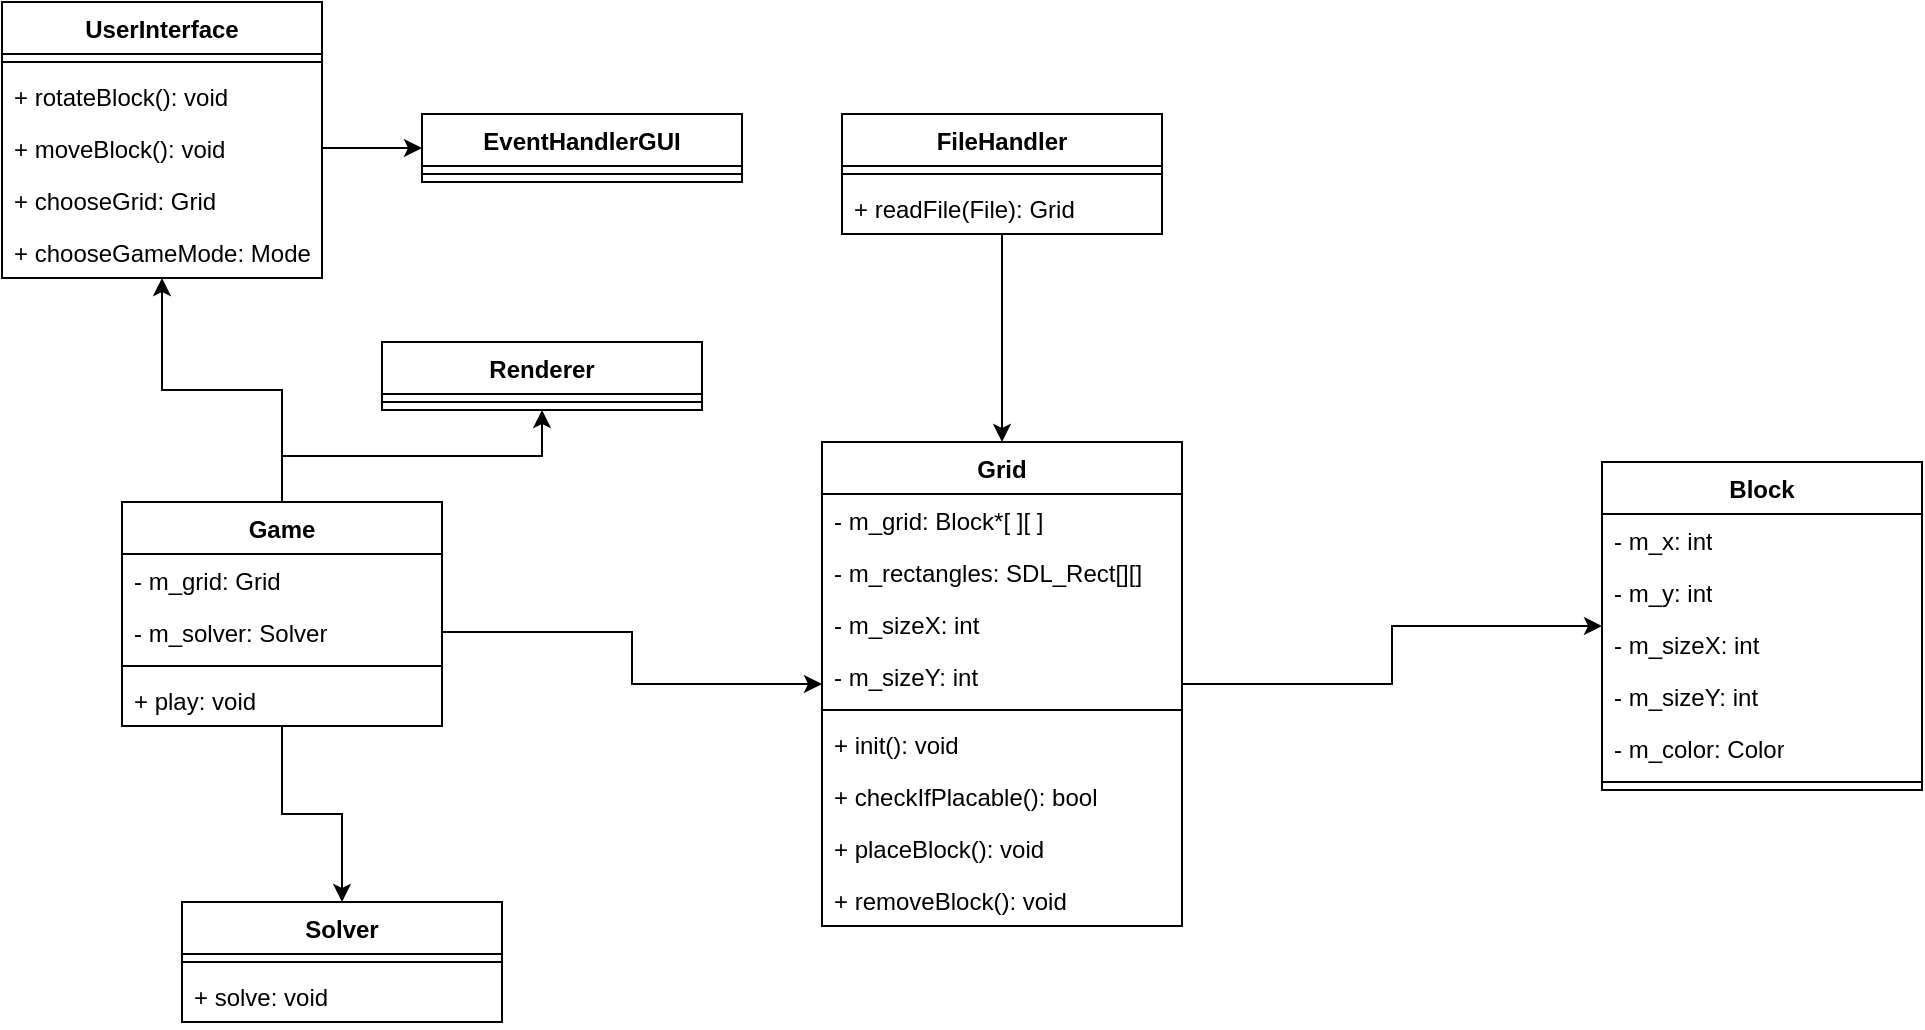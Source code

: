 <mxfile version="21.6.5" type="device">
  <diagram name="Page-1" id="7e0a89b8-554c-2b80-1dc8-d5c74ca68de4">
    <mxGraphModel dx="1434" dy="750" grid="1" gridSize="10" guides="1" tooltips="1" connect="1" arrows="1" fold="1" page="1" pageScale="1" pageWidth="1100" pageHeight="850" background="none" math="0" shadow="0">
      <root>
        <mxCell id="0" />
        <mxCell id="1" parent="0" />
        <mxCell id="_v9gh2ipqmUqnBEXRukq-67" style="edgeStyle=orthogonalEdgeStyle;rounded=0;orthogonalLoop=1;jettySize=auto;html=1;" edge="1" parent="1" source="_v9gh2ipqmUqnBEXRukq-6" target="_v9gh2ipqmUqnBEXRukq-47">
          <mxGeometry relative="1" as="geometry" />
        </mxCell>
        <mxCell id="_v9gh2ipqmUqnBEXRukq-68" style="edgeStyle=orthogonalEdgeStyle;rounded=0;orthogonalLoop=1;jettySize=auto;html=1;" edge="1" parent="1" source="_v9gh2ipqmUqnBEXRukq-6" target="_v9gh2ipqmUqnBEXRukq-18">
          <mxGeometry relative="1" as="geometry" />
        </mxCell>
        <mxCell id="_v9gh2ipqmUqnBEXRukq-69" style="edgeStyle=orthogonalEdgeStyle;rounded=0;orthogonalLoop=1;jettySize=auto;html=1;" edge="1" parent="1" source="_v9gh2ipqmUqnBEXRukq-6" target="_v9gh2ipqmUqnBEXRukq-27">
          <mxGeometry relative="1" as="geometry" />
        </mxCell>
        <mxCell id="_v9gh2ipqmUqnBEXRukq-6" value="Game" style="swimlane;fontStyle=1;align=center;verticalAlign=top;childLayout=stackLayout;horizontal=1;startSize=26;horizontalStack=0;resizeParent=1;resizeParentMax=0;resizeLast=0;collapsible=1;marginBottom=0;whiteSpace=wrap;html=1;" vertex="1" parent="1">
          <mxGeometry x="150" y="430" width="160" height="112" as="geometry" />
        </mxCell>
        <mxCell id="_v9gh2ipqmUqnBEXRukq-7" value="- m_grid: Grid" style="text;strokeColor=none;fillColor=none;align=left;verticalAlign=top;spacingLeft=4;spacingRight=4;overflow=hidden;rotatable=0;points=[[0,0.5],[1,0.5]];portConstraint=eastwest;whiteSpace=wrap;html=1;" vertex="1" parent="_v9gh2ipqmUqnBEXRukq-6">
          <mxGeometry y="26" width="160" height="26" as="geometry" />
        </mxCell>
        <mxCell id="_v9gh2ipqmUqnBEXRukq-22" value="- m_solver: Solver" style="text;strokeColor=none;fillColor=none;align=left;verticalAlign=top;spacingLeft=4;spacingRight=4;overflow=hidden;rotatable=0;points=[[0,0.5],[1,0.5]];portConstraint=eastwest;whiteSpace=wrap;html=1;" vertex="1" parent="_v9gh2ipqmUqnBEXRukq-6">
          <mxGeometry y="52" width="160" height="26" as="geometry" />
        </mxCell>
        <mxCell id="_v9gh2ipqmUqnBEXRukq-8" value="" style="line;strokeWidth=1;fillColor=none;align=left;verticalAlign=middle;spacingTop=-1;spacingLeft=3;spacingRight=3;rotatable=0;labelPosition=right;points=[];portConstraint=eastwest;strokeColor=inherit;" vertex="1" parent="_v9gh2ipqmUqnBEXRukq-6">
          <mxGeometry y="78" width="160" height="8" as="geometry" />
        </mxCell>
        <mxCell id="_v9gh2ipqmUqnBEXRukq-9" value="+ play: void" style="text;strokeColor=none;fillColor=none;align=left;verticalAlign=top;spacingLeft=4;spacingRight=4;overflow=hidden;rotatable=0;points=[[0,0.5],[1,0.5]];portConstraint=eastwest;whiteSpace=wrap;html=1;" vertex="1" parent="_v9gh2ipqmUqnBEXRukq-6">
          <mxGeometry y="86" width="160" height="26" as="geometry" />
        </mxCell>
        <mxCell id="_v9gh2ipqmUqnBEXRukq-10" value="Block" style="swimlane;fontStyle=1;align=center;verticalAlign=top;childLayout=stackLayout;horizontal=1;startSize=26;horizontalStack=0;resizeParent=1;resizeParentMax=0;resizeLast=0;collapsible=1;marginBottom=0;whiteSpace=wrap;html=1;" vertex="1" parent="1">
          <mxGeometry x="890" y="410" width="160" height="164" as="geometry" />
        </mxCell>
        <mxCell id="_v9gh2ipqmUqnBEXRukq-11" value="- m_x: int" style="text;strokeColor=none;fillColor=none;align=left;verticalAlign=top;spacingLeft=4;spacingRight=4;overflow=hidden;rotatable=0;points=[[0,0.5],[1,0.5]];portConstraint=eastwest;whiteSpace=wrap;html=1;" vertex="1" parent="_v9gh2ipqmUqnBEXRukq-10">
          <mxGeometry y="26" width="160" height="26" as="geometry" />
        </mxCell>
        <mxCell id="_v9gh2ipqmUqnBEXRukq-23" value="- m_y: int" style="text;strokeColor=none;fillColor=none;align=left;verticalAlign=top;spacingLeft=4;spacingRight=4;overflow=hidden;rotatable=0;points=[[0,0.5],[1,0.5]];portConstraint=eastwest;whiteSpace=wrap;html=1;" vertex="1" parent="_v9gh2ipqmUqnBEXRukq-10">
          <mxGeometry y="52" width="160" height="26" as="geometry" />
        </mxCell>
        <mxCell id="_v9gh2ipqmUqnBEXRukq-24" value="- m_sizeX: int" style="text;strokeColor=none;fillColor=none;align=left;verticalAlign=top;spacingLeft=4;spacingRight=4;overflow=hidden;rotatable=0;points=[[0,0.5],[1,0.5]];portConstraint=eastwest;whiteSpace=wrap;html=1;" vertex="1" parent="_v9gh2ipqmUqnBEXRukq-10">
          <mxGeometry y="78" width="160" height="26" as="geometry" />
        </mxCell>
        <mxCell id="_v9gh2ipqmUqnBEXRukq-25" value="- m_sizeY: int" style="text;strokeColor=none;fillColor=none;align=left;verticalAlign=top;spacingLeft=4;spacingRight=4;overflow=hidden;rotatable=0;points=[[0,0.5],[1,0.5]];portConstraint=eastwest;whiteSpace=wrap;html=1;" vertex="1" parent="_v9gh2ipqmUqnBEXRukq-10">
          <mxGeometry y="104" width="160" height="26" as="geometry" />
        </mxCell>
        <mxCell id="_v9gh2ipqmUqnBEXRukq-26" value="- m_color: Color" style="text;strokeColor=none;fillColor=none;align=left;verticalAlign=top;spacingLeft=4;spacingRight=4;overflow=hidden;rotatable=0;points=[[0,0.5],[1,0.5]];portConstraint=eastwest;whiteSpace=wrap;html=1;" vertex="1" parent="_v9gh2ipqmUqnBEXRukq-10">
          <mxGeometry y="130" width="160" height="26" as="geometry" />
        </mxCell>
        <mxCell id="_v9gh2ipqmUqnBEXRukq-12" value="" style="line;strokeWidth=1;fillColor=none;align=left;verticalAlign=middle;spacingTop=-1;spacingLeft=3;spacingRight=3;rotatable=0;labelPosition=right;points=[];portConstraint=eastwest;strokeColor=inherit;" vertex="1" parent="_v9gh2ipqmUqnBEXRukq-10">
          <mxGeometry y="156" width="160" height="8" as="geometry" />
        </mxCell>
        <mxCell id="_v9gh2ipqmUqnBEXRukq-66" style="edgeStyle=orthogonalEdgeStyle;rounded=0;orthogonalLoop=1;jettySize=auto;html=1;" edge="1" parent="1" source="_v9gh2ipqmUqnBEXRukq-14" target="_v9gh2ipqmUqnBEXRukq-10">
          <mxGeometry relative="1" as="geometry" />
        </mxCell>
        <mxCell id="_v9gh2ipqmUqnBEXRukq-14" value="Grid" style="swimlane;fontStyle=1;align=center;verticalAlign=top;childLayout=stackLayout;horizontal=1;startSize=26;horizontalStack=0;resizeParent=1;resizeParentMax=0;resizeLast=0;collapsible=1;marginBottom=0;whiteSpace=wrap;html=1;" vertex="1" parent="1">
          <mxGeometry x="500" y="400" width="180" height="242" as="geometry" />
        </mxCell>
        <mxCell id="_v9gh2ipqmUqnBEXRukq-15" value="- m_grid: Block*[ ][ ]&lt;br&gt;" style="text;strokeColor=none;fillColor=none;align=left;verticalAlign=top;spacingLeft=4;spacingRight=4;overflow=hidden;rotatable=0;points=[[0,0.5],[1,0.5]];portConstraint=eastwest;whiteSpace=wrap;html=1;" vertex="1" parent="_v9gh2ipqmUqnBEXRukq-14">
          <mxGeometry y="26" width="180" height="26" as="geometry" />
        </mxCell>
        <mxCell id="_v9gh2ipqmUqnBEXRukq-51" value="- m_rectangles: SDL_Rect[][]" style="text;strokeColor=none;fillColor=none;align=left;verticalAlign=top;spacingLeft=4;spacingRight=4;overflow=hidden;rotatable=0;points=[[0,0.5],[1,0.5]];portConstraint=eastwest;whiteSpace=wrap;html=1;" vertex="1" parent="_v9gh2ipqmUqnBEXRukq-14">
          <mxGeometry y="52" width="180" height="26" as="geometry" />
        </mxCell>
        <mxCell id="_v9gh2ipqmUqnBEXRukq-53" value="- m_sizeX: int" style="text;strokeColor=none;fillColor=none;align=left;verticalAlign=top;spacingLeft=4;spacingRight=4;overflow=hidden;rotatable=0;points=[[0,0.5],[1,0.5]];portConstraint=eastwest;whiteSpace=wrap;html=1;" vertex="1" parent="_v9gh2ipqmUqnBEXRukq-14">
          <mxGeometry y="78" width="180" height="26" as="geometry" />
        </mxCell>
        <mxCell id="_v9gh2ipqmUqnBEXRukq-54" value="- m_sizeY: int" style="text;strokeColor=none;fillColor=none;align=left;verticalAlign=top;spacingLeft=4;spacingRight=4;overflow=hidden;rotatable=0;points=[[0,0.5],[1,0.5]];portConstraint=eastwest;whiteSpace=wrap;html=1;" vertex="1" parent="_v9gh2ipqmUqnBEXRukq-14">
          <mxGeometry y="104" width="180" height="26" as="geometry" />
        </mxCell>
        <mxCell id="_v9gh2ipqmUqnBEXRukq-16" value="" style="line;strokeWidth=1;fillColor=none;align=left;verticalAlign=middle;spacingTop=-1;spacingLeft=3;spacingRight=3;rotatable=0;labelPosition=right;points=[];portConstraint=eastwest;strokeColor=inherit;" vertex="1" parent="_v9gh2ipqmUqnBEXRukq-14">
          <mxGeometry y="130" width="180" height="8" as="geometry" />
        </mxCell>
        <mxCell id="_v9gh2ipqmUqnBEXRukq-55" value="+ init(): void" style="text;strokeColor=none;fillColor=none;align=left;verticalAlign=top;spacingLeft=4;spacingRight=4;overflow=hidden;rotatable=0;points=[[0,0.5],[1,0.5]];portConstraint=eastwest;whiteSpace=wrap;html=1;" vertex="1" parent="_v9gh2ipqmUqnBEXRukq-14">
          <mxGeometry y="138" width="180" height="26" as="geometry" />
        </mxCell>
        <mxCell id="_v9gh2ipqmUqnBEXRukq-57" value="+ checkIfPlacable(): bool" style="text;strokeColor=none;fillColor=none;align=left;verticalAlign=top;spacingLeft=4;spacingRight=4;overflow=hidden;rotatable=0;points=[[0,0.5],[1,0.5]];portConstraint=eastwest;whiteSpace=wrap;html=1;" vertex="1" parent="_v9gh2ipqmUqnBEXRukq-14">
          <mxGeometry y="164" width="180" height="26" as="geometry" />
        </mxCell>
        <mxCell id="_v9gh2ipqmUqnBEXRukq-58" value="+ placeBlock(): void" style="text;strokeColor=none;fillColor=none;align=left;verticalAlign=top;spacingLeft=4;spacingRight=4;overflow=hidden;rotatable=0;points=[[0,0.5],[1,0.5]];portConstraint=eastwest;whiteSpace=wrap;html=1;" vertex="1" parent="_v9gh2ipqmUqnBEXRukq-14">
          <mxGeometry y="190" width="180" height="26" as="geometry" />
        </mxCell>
        <mxCell id="_v9gh2ipqmUqnBEXRukq-59" value="+ removeBlock(): void" style="text;strokeColor=none;fillColor=none;align=left;verticalAlign=top;spacingLeft=4;spacingRight=4;overflow=hidden;rotatable=0;points=[[0,0.5],[1,0.5]];portConstraint=eastwest;whiteSpace=wrap;html=1;" vertex="1" parent="_v9gh2ipqmUqnBEXRukq-14">
          <mxGeometry y="216" width="180" height="26" as="geometry" />
        </mxCell>
        <mxCell id="_v9gh2ipqmUqnBEXRukq-18" value="Solver" style="swimlane;fontStyle=1;align=center;verticalAlign=top;childLayout=stackLayout;horizontal=1;startSize=26;horizontalStack=0;resizeParent=1;resizeParentMax=0;resizeLast=0;collapsible=1;marginBottom=0;whiteSpace=wrap;html=1;" vertex="1" parent="1">
          <mxGeometry x="180" y="630" width="160" height="60" as="geometry" />
        </mxCell>
        <mxCell id="_v9gh2ipqmUqnBEXRukq-20" value="" style="line;strokeWidth=1;fillColor=none;align=left;verticalAlign=middle;spacingTop=-1;spacingLeft=3;spacingRight=3;rotatable=0;labelPosition=right;points=[];portConstraint=eastwest;strokeColor=inherit;" vertex="1" parent="_v9gh2ipqmUqnBEXRukq-18">
          <mxGeometry y="26" width="160" height="8" as="geometry" />
        </mxCell>
        <mxCell id="_v9gh2ipqmUqnBEXRukq-56" value="+ solve: void" style="text;strokeColor=none;fillColor=none;align=left;verticalAlign=top;spacingLeft=4;spacingRight=4;overflow=hidden;rotatable=0;points=[[0,0.5],[1,0.5]];portConstraint=eastwest;whiteSpace=wrap;html=1;" vertex="1" parent="_v9gh2ipqmUqnBEXRukq-18">
          <mxGeometry y="34" width="160" height="26" as="geometry" />
        </mxCell>
        <mxCell id="_v9gh2ipqmUqnBEXRukq-27" value="UserInterface" style="swimlane;fontStyle=1;align=center;verticalAlign=top;childLayout=stackLayout;horizontal=1;startSize=26;horizontalStack=0;resizeParent=1;resizeParentMax=0;resizeLast=0;collapsible=1;marginBottom=0;whiteSpace=wrap;html=1;" vertex="1" parent="1">
          <mxGeometry x="90" y="180" width="160" height="138" as="geometry" />
        </mxCell>
        <mxCell id="_v9gh2ipqmUqnBEXRukq-29" value="" style="line;strokeWidth=1;fillColor=none;align=left;verticalAlign=middle;spacingTop=-1;spacingLeft=3;spacingRight=3;rotatable=0;labelPosition=right;points=[];portConstraint=eastwest;strokeColor=inherit;" vertex="1" parent="_v9gh2ipqmUqnBEXRukq-27">
          <mxGeometry y="26" width="160" height="8" as="geometry" />
        </mxCell>
        <mxCell id="_v9gh2ipqmUqnBEXRukq-60" value="+ rotateBlock(): void" style="text;strokeColor=none;fillColor=none;align=left;verticalAlign=top;spacingLeft=4;spacingRight=4;overflow=hidden;rotatable=0;points=[[0,0.5],[1,0.5]];portConstraint=eastwest;whiteSpace=wrap;html=1;" vertex="1" parent="_v9gh2ipqmUqnBEXRukq-27">
          <mxGeometry y="34" width="160" height="26" as="geometry" />
        </mxCell>
        <mxCell id="_v9gh2ipqmUqnBEXRukq-61" value="+ moveBlock(): void" style="text;strokeColor=none;fillColor=none;align=left;verticalAlign=top;spacingLeft=4;spacingRight=4;overflow=hidden;rotatable=0;points=[[0,0.5],[1,0.5]];portConstraint=eastwest;whiteSpace=wrap;html=1;" vertex="1" parent="_v9gh2ipqmUqnBEXRukq-27">
          <mxGeometry y="60" width="160" height="26" as="geometry" />
        </mxCell>
        <mxCell id="_v9gh2ipqmUqnBEXRukq-62" value="+ chooseGrid: Grid" style="text;strokeColor=none;fillColor=none;align=left;verticalAlign=top;spacingLeft=4;spacingRight=4;overflow=hidden;rotatable=0;points=[[0,0.5],[1,0.5]];portConstraint=eastwest;whiteSpace=wrap;html=1;" vertex="1" parent="_v9gh2ipqmUqnBEXRukq-27">
          <mxGeometry y="86" width="160" height="26" as="geometry" />
        </mxCell>
        <mxCell id="_v9gh2ipqmUqnBEXRukq-63" value="+ chooseGameMode: Mode" style="text;strokeColor=none;fillColor=none;align=left;verticalAlign=top;spacingLeft=4;spacingRight=4;overflow=hidden;rotatable=0;points=[[0,0.5],[1,0.5]];portConstraint=eastwest;whiteSpace=wrap;html=1;" vertex="1" parent="_v9gh2ipqmUqnBEXRukq-27">
          <mxGeometry y="112" width="160" height="26" as="geometry" />
        </mxCell>
        <mxCell id="_v9gh2ipqmUqnBEXRukq-71" style="edgeStyle=orthogonalEdgeStyle;rounded=0;orthogonalLoop=1;jettySize=auto;html=1;" edge="1" parent="1" source="_v9gh2ipqmUqnBEXRukq-39" target="_v9gh2ipqmUqnBEXRukq-14">
          <mxGeometry relative="1" as="geometry" />
        </mxCell>
        <mxCell id="_v9gh2ipqmUqnBEXRukq-39" value="FileHandler" style="swimlane;fontStyle=1;align=center;verticalAlign=top;childLayout=stackLayout;horizontal=1;startSize=26;horizontalStack=0;resizeParent=1;resizeParentMax=0;resizeLast=0;collapsible=1;marginBottom=0;whiteSpace=wrap;html=1;" vertex="1" parent="1">
          <mxGeometry x="510" y="236" width="160" height="60" as="geometry" />
        </mxCell>
        <mxCell id="_v9gh2ipqmUqnBEXRukq-41" value="" style="line;strokeWidth=1;fillColor=none;align=left;verticalAlign=middle;spacingTop=-1;spacingLeft=3;spacingRight=3;rotatable=0;labelPosition=right;points=[];portConstraint=eastwest;strokeColor=inherit;" vertex="1" parent="_v9gh2ipqmUqnBEXRukq-39">
          <mxGeometry y="26" width="160" height="8" as="geometry" />
        </mxCell>
        <mxCell id="_v9gh2ipqmUqnBEXRukq-42" value="+ readFile(File): Grid" style="text;strokeColor=none;fillColor=none;align=left;verticalAlign=top;spacingLeft=4;spacingRight=4;overflow=hidden;rotatable=0;points=[[0,0.5],[1,0.5]];portConstraint=eastwest;whiteSpace=wrap;html=1;" vertex="1" parent="_v9gh2ipqmUqnBEXRukq-39">
          <mxGeometry y="34" width="160" height="26" as="geometry" />
        </mxCell>
        <mxCell id="_v9gh2ipqmUqnBEXRukq-43" value="EventHandlerGUI" style="swimlane;fontStyle=1;align=center;verticalAlign=top;childLayout=stackLayout;horizontal=1;startSize=26;horizontalStack=0;resizeParent=1;resizeParentMax=0;resizeLast=0;collapsible=1;marginBottom=0;whiteSpace=wrap;html=1;" vertex="1" parent="1">
          <mxGeometry x="300" y="236" width="160" height="34" as="geometry" />
        </mxCell>
        <mxCell id="_v9gh2ipqmUqnBEXRukq-45" value="" style="line;strokeWidth=1;fillColor=none;align=left;verticalAlign=middle;spacingTop=-1;spacingLeft=3;spacingRight=3;rotatable=0;labelPosition=right;points=[];portConstraint=eastwest;strokeColor=inherit;" vertex="1" parent="_v9gh2ipqmUqnBEXRukq-43">
          <mxGeometry y="26" width="160" height="8" as="geometry" />
        </mxCell>
        <mxCell id="_v9gh2ipqmUqnBEXRukq-47" value="Renderer" style="swimlane;fontStyle=1;align=center;verticalAlign=top;childLayout=stackLayout;horizontal=1;startSize=26;horizontalStack=0;resizeParent=1;resizeParentMax=0;resizeLast=0;collapsible=1;marginBottom=0;whiteSpace=wrap;html=1;" vertex="1" parent="1">
          <mxGeometry x="280" y="350" width="160" height="34" as="geometry" />
        </mxCell>
        <mxCell id="_v9gh2ipqmUqnBEXRukq-49" value="" style="line;strokeWidth=1;fillColor=none;align=left;verticalAlign=middle;spacingTop=-1;spacingLeft=3;spacingRight=3;rotatable=0;labelPosition=right;points=[];portConstraint=eastwest;strokeColor=inherit;" vertex="1" parent="_v9gh2ipqmUqnBEXRukq-47">
          <mxGeometry y="26" width="160" height="8" as="geometry" />
        </mxCell>
        <mxCell id="_v9gh2ipqmUqnBEXRukq-64" style="edgeStyle=orthogonalEdgeStyle;rounded=0;orthogonalLoop=1;jettySize=auto;html=1;entryX=0;entryY=0.5;entryDx=0;entryDy=0;" edge="1" parent="1" source="_v9gh2ipqmUqnBEXRukq-61" target="_v9gh2ipqmUqnBEXRukq-43">
          <mxGeometry relative="1" as="geometry" />
        </mxCell>
        <mxCell id="_v9gh2ipqmUqnBEXRukq-65" style="edgeStyle=orthogonalEdgeStyle;rounded=0;orthogonalLoop=1;jettySize=auto;html=1;" edge="1" parent="1" source="_v9gh2ipqmUqnBEXRukq-22" target="_v9gh2ipqmUqnBEXRukq-14">
          <mxGeometry relative="1" as="geometry" />
        </mxCell>
      </root>
    </mxGraphModel>
  </diagram>
</mxfile>
